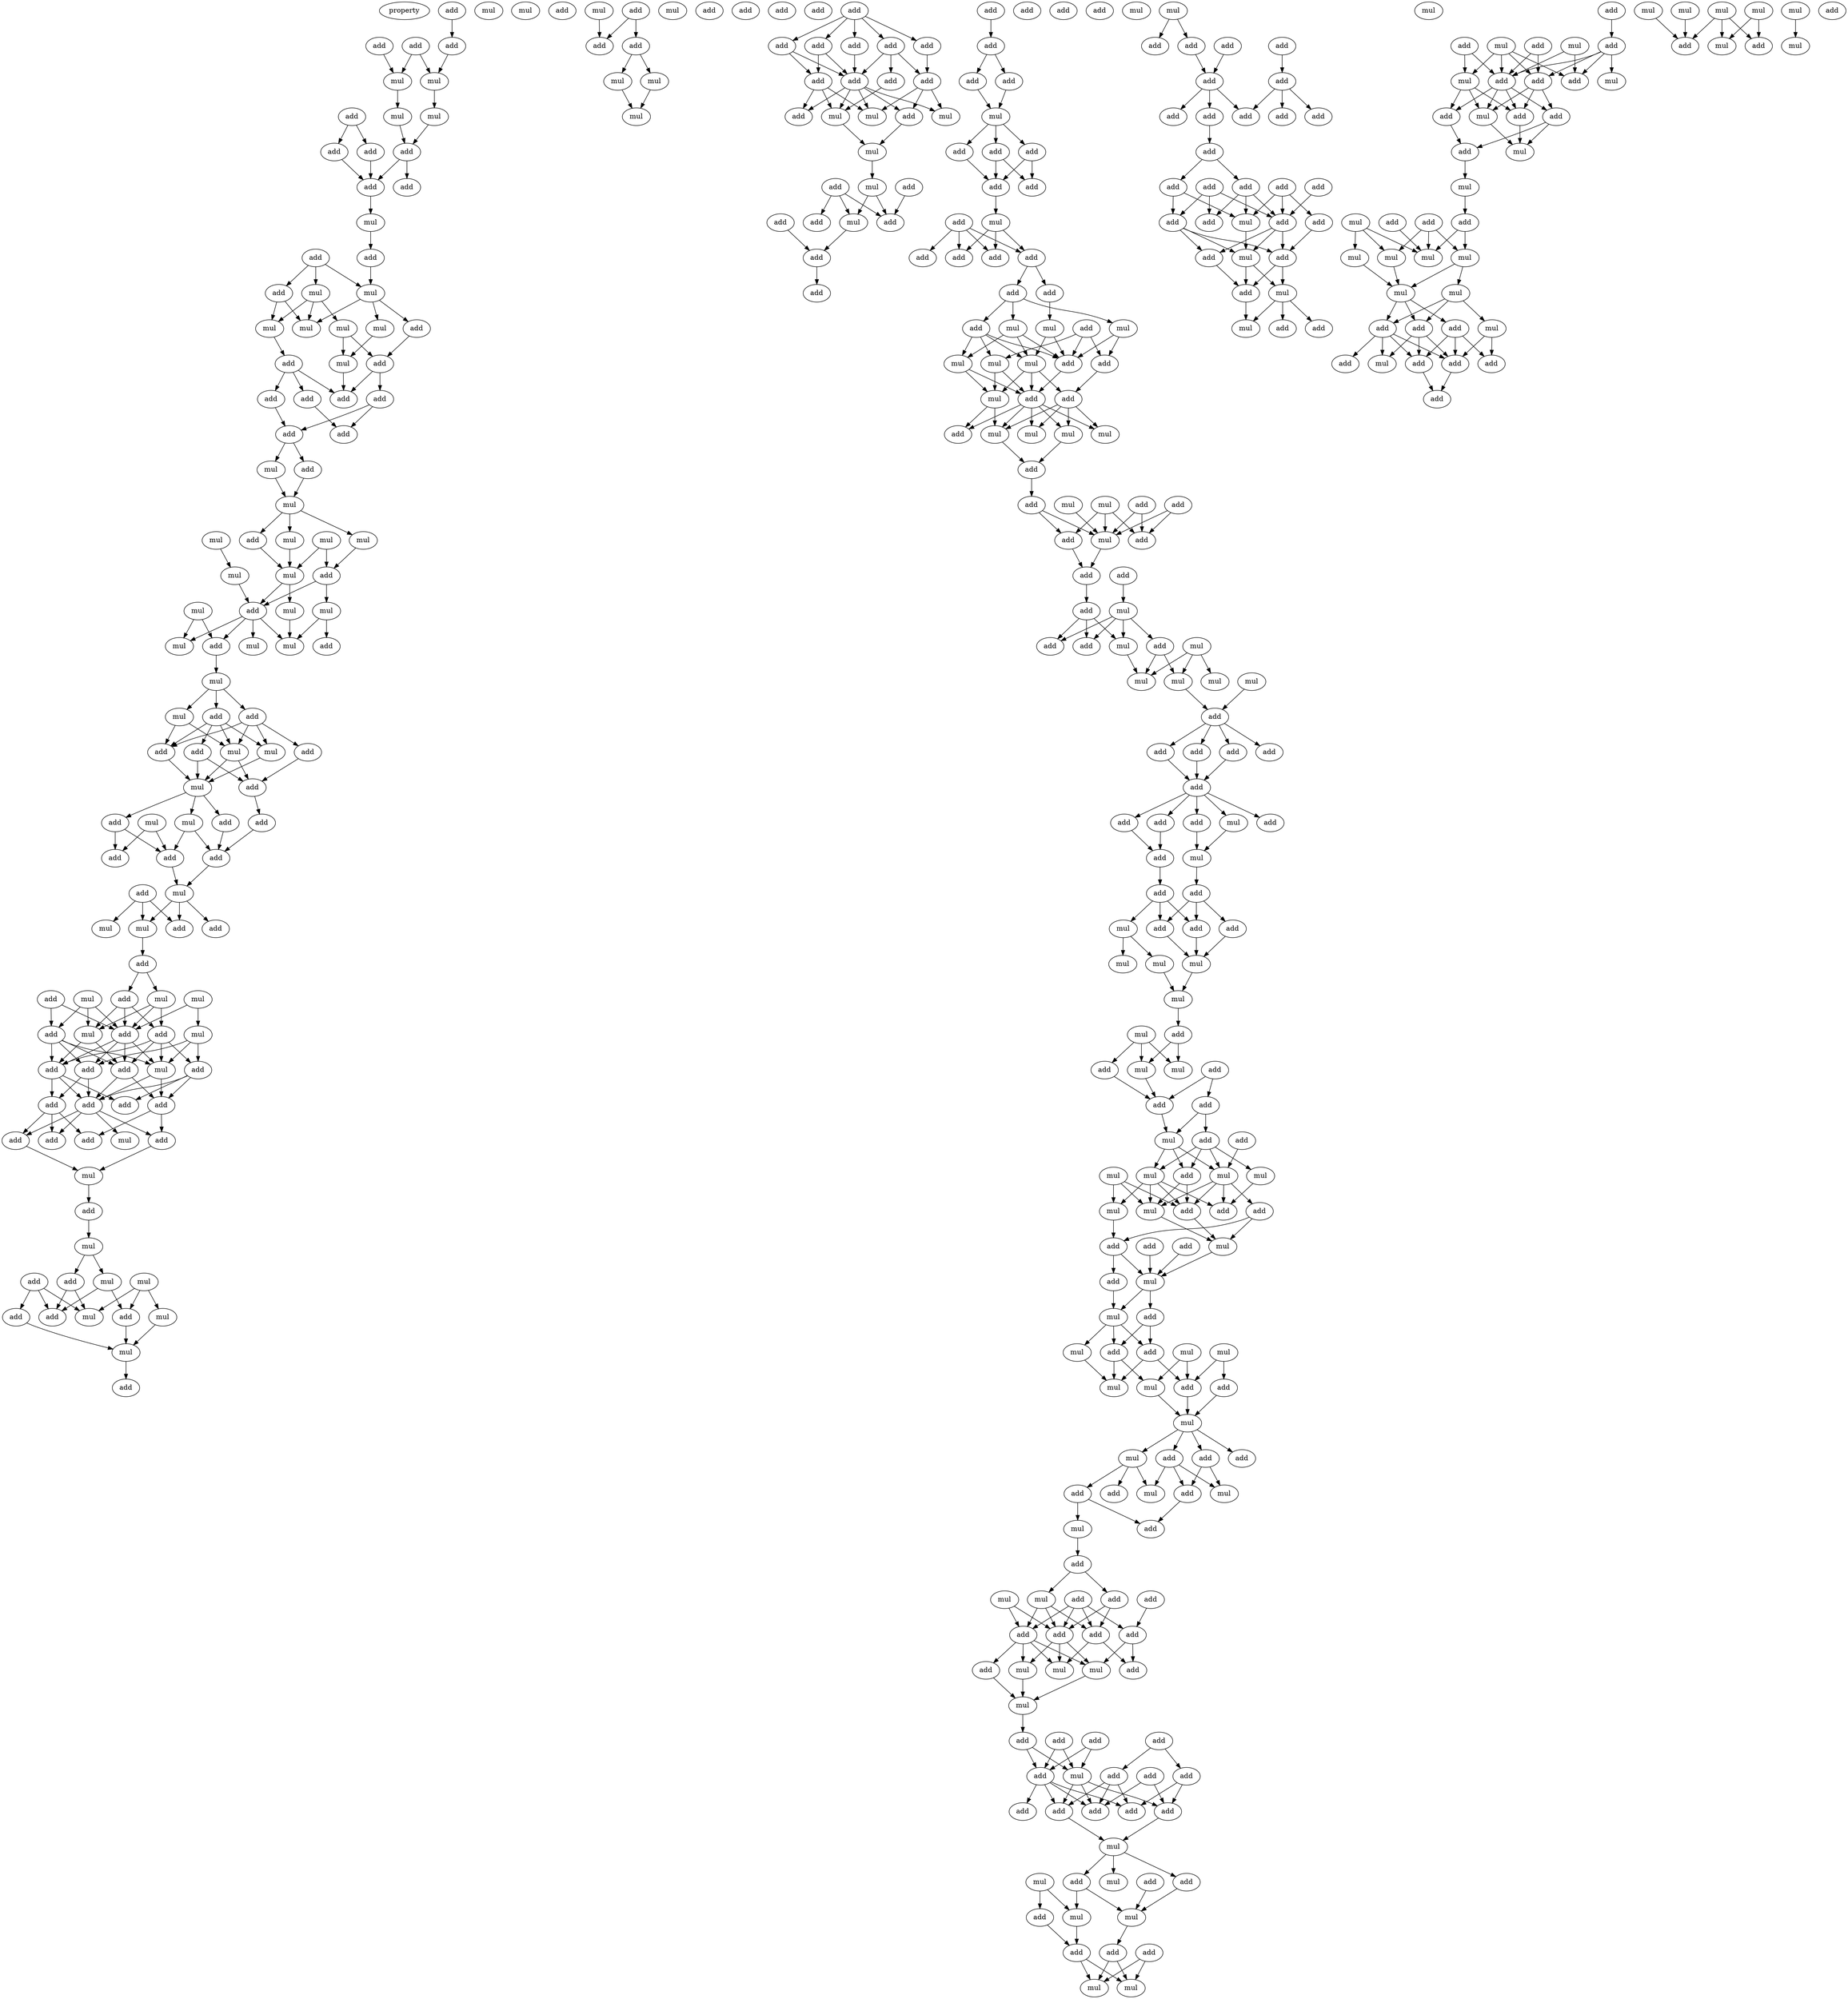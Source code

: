 digraph {
    node [fontcolor=black]
    property [mul=2,lf=1.3]
    0 [ label = add ];
    1 [ label = add ];
    2 [ label = add ];
    3 [ label = add ];
    4 [ label = mul ];
    5 [ label = mul ];
    6 [ label = mul ];
    7 [ label = mul ];
    8 [ label = add ];
    9 [ label = add ];
    10 [ label = add ];
    11 [ label = add ];
    12 [ label = add ];
    13 [ label = add ];
    14 [ label = mul ];
    15 [ label = mul ];
    16 [ label = add ];
    17 [ label = add ];
    18 [ label = mul ];
    19 [ label = mul ];
    20 [ label = add ];
    21 [ label = mul ];
    22 [ label = add ];
    23 [ label = mul ];
    24 [ label = mul ];
    25 [ label = mul ];
    26 [ label = add ];
    27 [ label = add ];
    28 [ label = mul ];
    29 [ label = add ];
    30 [ label = add ];
    31 [ label = add ];
    32 [ label = mul ];
    33 [ label = add ];
    34 [ label = add ];
    35 [ label = add ];
    36 [ label = add ];
    37 [ label = mul ];
    38 [ label = add ];
    39 [ label = mul ];
    40 [ label = mul ];
    41 [ label = mul ];
    42 [ label = add ];
    43 [ label = mul ];
    44 [ label = mul ];
    45 [ label = add ];
    46 [ label = mul ];
    47 [ label = mul ];
    48 [ label = mul ];
    49 [ label = add ];
    50 [ label = mul ];
    51 [ label = mul ];
    52 [ label = add ];
    53 [ label = mul ];
    54 [ label = mul ];
    55 [ label = mul ];
    56 [ label = add ];
    57 [ label = mul ];
    58 [ label = mul ];
    59 [ label = add ];
    60 [ label = add ];
    61 [ label = add ];
    62 [ label = add ];
    63 [ label = mul ];
    64 [ label = mul ];
    65 [ label = add ];
    66 [ label = add ];
    67 [ label = mul ];
    68 [ label = add ];
    69 [ label = mul ];
    70 [ label = mul ];
    71 [ label = add ];
    72 [ label = add ];
    73 [ label = add ];
    74 [ label = add ];
    75 [ label = add ];
    76 [ label = mul ];
    77 [ label = add ];
    78 [ label = mul ];
    79 [ label = add ];
    80 [ label = add ];
    81 [ label = mul ];
    82 [ label = add ];
    83 [ label = add ];
    84 [ label = add ];
    85 [ label = mul ];
    86 [ label = mul ];
    87 [ label = mul ];
    88 [ label = mul ];
    89 [ label = add ];
    90 [ label = add ];
    91 [ label = add ];
    92 [ label = mul ];
    93 [ label = add ];
    94 [ label = add ];
    95 [ label = add ];
    96 [ label = add ];
    97 [ label = mul ];
    98 [ label = add ];
    99 [ label = add ];
    100 [ label = add ];
    101 [ label = add ];
    102 [ label = add ];
    103 [ label = add ];
    104 [ label = mul ];
    105 [ label = add ];
    106 [ label = add ];
    107 [ label = mul ];
    108 [ label = add ];
    109 [ label = mul ];
    110 [ label = add ];
    111 [ label = mul ];
    112 [ label = add ];
    113 [ label = mul ];
    114 [ label = add ];
    115 [ label = mul ];
    116 [ label = add ];
    117 [ label = add ];
    118 [ label = mul ];
    119 [ label = mul ];
    120 [ label = add ];
    121 [ label = mul ];
    122 [ label = add ];
    123 [ label = add ];
    124 [ label = add ];
    125 [ label = mul ];
    126 [ label = mul ];
    127 [ label = mul ];
    128 [ label = mul ];
    129 [ label = add ];
    130 [ label = add ];
    131 [ label = add ];
    132 [ label = add ];
    133 [ label = add ];
    134 [ label = add ];
    135 [ label = add ];
    136 [ label = add ];
    137 [ label = add ];
    138 [ label = add ];
    139 [ label = add ];
    140 [ label = add ];
    141 [ label = add ];
    142 [ label = add ];
    143 [ label = add ];
    144 [ label = add ];
    145 [ label = mul ];
    146 [ label = mul ];
    147 [ label = mul ];
    148 [ label = mul ];
    149 [ label = add ];
    150 [ label = mul ];
    151 [ label = add ];
    152 [ label = add ];
    153 [ label = add ];
    154 [ label = mul ];
    155 [ label = add ];
    156 [ label = add ];
    157 [ label = add ];
    158 [ label = add ];
    159 [ label = add ];
    160 [ label = add ];
    161 [ label = add ];
    162 [ label = add ];
    163 [ label = mul ];
    164 [ label = add ];
    165 [ label = add ];
    166 [ label = add ];
    167 [ label = add ];
    168 [ label = add ];
    169 [ label = add ];
    170 [ label = mul ];
    171 [ label = add ];
    172 [ label = add ];
    173 [ label = add ];
    174 [ label = add ];
    175 [ label = add ];
    176 [ label = add ];
    177 [ label = add ];
    178 [ label = mul ];
    179 [ label = add ];
    180 [ label = mul ];
    181 [ label = add ];
    182 [ label = mul ];
    183 [ label = mul ];
    184 [ label = add ];
    185 [ label = mul ];
    186 [ label = add ];
    187 [ label = mul ];
    188 [ label = mul ];
    189 [ label = add ];
    190 [ label = add ];
    191 [ label = mul ];
    192 [ label = mul ];
    193 [ label = mul ];
    194 [ label = add ];
    195 [ label = mul ];
    196 [ label = add ];
    197 [ label = mul ];
    198 [ label = mul ];
    199 [ label = add ];
    200 [ label = add ];
    201 [ label = add ];
    202 [ label = add ];
    203 [ label = add ];
    204 [ label = mul ];
    205 [ label = add ];
    206 [ label = add ];
    207 [ label = add ];
    208 [ label = mul ];
    209 [ label = add ];
    210 [ label = add ];
    211 [ label = mul ];
    212 [ label = mul ];
    213 [ label = add ];
    214 [ label = mul ];
    215 [ label = mul ];
    216 [ label = mul ];
    217 [ label = mul ];
    218 [ label = add ];
    219 [ label = add ];
    220 [ label = add ];
    221 [ label = add ];
    222 [ label = add ];
    223 [ label = add ];
    224 [ label = add ];
    225 [ label = add ];
    226 [ label = add ];
    227 [ label = mul ];
    228 [ label = add ];
    229 [ label = add ];
    230 [ label = mul ];
    231 [ label = add ];
    232 [ label = add ];
    233 [ label = add ];
    234 [ label = mul ];
    235 [ label = add ];
    236 [ label = add ];
    237 [ label = mul ];
    238 [ label = mul ];
    239 [ label = mul ];
    240 [ label = mul ];
    241 [ label = mul ];
    242 [ label = add ];
    243 [ label = add ];
    244 [ label = mul ];
    245 [ label = mul ];
    246 [ label = add ];
    247 [ label = add ];
    248 [ label = add ];
    249 [ label = add ];
    250 [ label = mul ];
    251 [ label = add ];
    252 [ label = add ];
    253 [ label = mul ];
    254 [ label = mul ];
    255 [ label = mul ];
    256 [ label = mul ];
    257 [ label = add ];
    258 [ label = mul ];
    259 [ label = add ];
    260 [ label = add ];
    261 [ label = mul ];
    262 [ label = mul ];
    263 [ label = add ];
    264 [ label = add ];
    265 [ label = add ];
    266 [ label = mul ];
    267 [ label = add ];
    268 [ label = add ];
    269 [ label = mul ];
    270 [ label = mul ];
    271 [ label = add ];
    272 [ label = add ];
    273 [ label = mul ];
    274 [ label = mul ];
    275 [ label = mul ];
    276 [ label = mul ];
    277 [ label = add ];
    278 [ label = add ];
    279 [ label = mul ];
    280 [ label = add ];
    281 [ label = mul ];
    282 [ label = add ];
    283 [ label = add ];
    284 [ label = add ];
    285 [ label = mul ];
    286 [ label = add ];
    287 [ label = mul ];
    288 [ label = add ];
    289 [ label = add ];
    290 [ label = mul ];
    291 [ label = add ];
    292 [ label = mul ];
    293 [ label = add ];
    294 [ label = add ];
    295 [ label = mul ];
    296 [ label = add ];
    297 [ label = add ];
    298 [ label = add ];
    299 [ label = add ];
    300 [ label = add ];
    301 [ label = add ];
    302 [ label = mul ];
    303 [ label = mul ];
    304 [ label = mul ];
    305 [ label = add ];
    306 [ label = mul ];
    307 [ label = add ];
    308 [ label = add ];
    309 [ label = add ];
    310 [ label = add ];
    311 [ label = add ];
    312 [ label = mul ];
    313 [ label = add ];
    314 [ label = add ];
    315 [ label = add ];
    316 [ label = add ];
    317 [ label = add ];
    318 [ label = add ];
    319 [ label = add ];
    320 [ label = add ];
    321 [ label = add ];
    322 [ label = mul ];
    323 [ label = add ];
    324 [ label = add ];
    325 [ label = mul ];
    326 [ label = mul ];
    327 [ label = add ];
    328 [ label = mul ];
    329 [ label = mul ];
    330 [ label = add ];
    331 [ label = add ];
    332 [ label = add ];
    333 [ label = add ];
    334 [ label = mul ];
    335 [ label = mul ];
    336 [ label = mul ];
    337 [ label = mul ];
    338 [ label = add ];
    339 [ label = add ];
    340 [ label = add ];
    341 [ label = add ];
    342 [ label = add ];
    343 [ label = add ];
    344 [ label = add ];
    345 [ label = add ];
    346 [ label = add ];
    347 [ label = add ];
    348 [ label = add ];
    349 [ label = add ];
    350 [ label = add ];
    351 [ label = add ];
    352 [ label = add ];
    353 [ label = add ];
    354 [ label = add ];
    355 [ label = add ];
    356 [ label = add ];
    357 [ label = mul ];
    358 [ label = add ];
    359 [ label = add ];
    360 [ label = add ];
    361 [ label = mul ];
    362 [ label = add ];
    363 [ label = add ];
    364 [ label = mul ];
    365 [ label = mul ];
    366 [ label = mul ];
    367 [ label = add ];
    368 [ label = add ];
    369 [ label = add ];
    370 [ label = add ];
    371 [ label = mul ];
    372 [ label = add ];
    373 [ label = add ];
    374 [ label = mul ];
    375 [ label = add ];
    376 [ label = add ];
    377 [ label = mul ];
    378 [ label = mul ];
    379 [ label = add ];
    380 [ label = mul ];
    381 [ label = add ];
    382 [ label = add ];
    383 [ label = add ];
    384 [ label = add ];
    385 [ label = mul ];
    386 [ label = mul ];
    387 [ label = mul ];
    388 [ label = add ];
    389 [ label = add ];
    390 [ label = add ];
    391 [ label = mul ];
    392 [ label = mul ];
    393 [ label = mul ];
    394 [ label = mul ];
    395 [ label = mul ];
    396 [ label = mul ];
    397 [ label = add ];
    398 [ label = mul ];
    399 [ label = add ];
    400 [ label = add ];
    401 [ label = add ];
    402 [ label = add ];
    403 [ label = add ];
    404 [ label = mul ];
    405 [ label = add ];
    406 [ label = add ];
    407 [ label = mul ];
    408 [ label = mul ];
    409 [ label = mul ];
    410 [ label = mul ];
    411 [ label = add ];
    412 [ label = add ];
    413 [ label = mul ];
    414 [ label = mul ];
    415 [ label = mul ];
    416 [ label = add ];
    0 -> 3 [ name = 0 ];
    1 -> 5 [ name = 1 ];
    2 -> 4 [ name = 2 ];
    2 -> 5 [ name = 3 ];
    3 -> 4 [ name = 4 ];
    4 -> 6 [ name = 5 ];
    5 -> 7 [ name = 6 ];
    6 -> 10 [ name = 7 ];
    7 -> 10 [ name = 8 ];
    8 -> 9 [ name = 9 ];
    8 -> 11 [ name = 10 ];
    9 -> 12 [ name = 11 ];
    10 -> 12 [ name = 12 ];
    10 -> 13 [ name = 13 ];
    11 -> 12 [ name = 14 ];
    12 -> 14 [ name = 15 ];
    14 -> 16 [ name = 16 ];
    16 -> 18 [ name = 17 ];
    17 -> 18 [ name = 18 ];
    17 -> 19 [ name = 19 ];
    17 -> 20 [ name = 20 ];
    18 -> 21 [ name = 21 ];
    18 -> 22 [ name = 22 ];
    18 -> 23 [ name = 23 ];
    19 -> 23 [ name = 24 ];
    19 -> 24 [ name = 25 ];
    19 -> 25 [ name = 26 ];
    20 -> 23 [ name = 27 ];
    20 -> 25 [ name = 28 ];
    21 -> 28 [ name = 29 ];
    22 -> 27 [ name = 30 ];
    24 -> 27 [ name = 31 ];
    24 -> 28 [ name = 32 ];
    25 -> 26 [ name = 33 ];
    26 -> 29 [ name = 34 ];
    26 -> 31 [ name = 35 ];
    26 -> 33 [ name = 36 ];
    27 -> 30 [ name = 37 ];
    27 -> 33 [ name = 38 ];
    28 -> 33 [ name = 39 ];
    29 -> 35 [ name = 40 ];
    30 -> 34 [ name = 41 ];
    30 -> 35 [ name = 42 ];
    31 -> 34 [ name = 43 ];
    35 -> 37 [ name = 44 ];
    35 -> 38 [ name = 45 ];
    37 -> 39 [ name = 46 ];
    38 -> 39 [ name = 47 ];
    39 -> 42 [ name = 48 ];
    39 -> 43 [ name = 49 ];
    39 -> 44 [ name = 50 ];
    40 -> 47 [ name = 51 ];
    41 -> 45 [ name = 52 ];
    41 -> 46 [ name = 53 ];
    42 -> 46 [ name = 54 ];
    43 -> 46 [ name = 55 ];
    44 -> 45 [ name = 56 ];
    45 -> 48 [ name = 57 ];
    45 -> 49 [ name = 58 ];
    46 -> 49 [ name = 59 ];
    46 -> 51 [ name = 60 ];
    47 -> 49 [ name = 61 ];
    48 -> 54 [ name = 62 ];
    48 -> 56 [ name = 63 ];
    49 -> 52 [ name = 64 ];
    49 -> 53 [ name = 65 ];
    49 -> 54 [ name = 66 ];
    49 -> 55 [ name = 67 ];
    50 -> 52 [ name = 68 ];
    50 -> 55 [ name = 69 ];
    51 -> 54 [ name = 70 ];
    52 -> 57 [ name = 71 ];
    57 -> 58 [ name = 72 ];
    57 -> 59 [ name = 73 ];
    57 -> 60 [ name = 74 ];
    58 -> 61 [ name = 75 ];
    58 -> 64 [ name = 76 ];
    59 -> 61 [ name = 77 ];
    59 -> 63 [ name = 78 ];
    59 -> 64 [ name = 79 ];
    59 -> 65 [ name = 80 ];
    60 -> 61 [ name = 81 ];
    60 -> 62 [ name = 82 ];
    60 -> 63 [ name = 83 ];
    60 -> 64 [ name = 84 ];
    61 -> 67 [ name = 85 ];
    62 -> 66 [ name = 86 ];
    63 -> 67 [ name = 87 ];
    64 -> 66 [ name = 88 ];
    64 -> 67 [ name = 89 ];
    65 -> 66 [ name = 90 ];
    65 -> 67 [ name = 91 ];
    66 -> 68 [ name = 92 ];
    67 -> 69 [ name = 93 ];
    67 -> 71 [ name = 94 ];
    67 -> 72 [ name = 95 ];
    68 -> 75 [ name = 96 ];
    69 -> 74 [ name = 97 ];
    69 -> 75 [ name = 98 ];
    70 -> 73 [ name = 99 ];
    70 -> 74 [ name = 100 ];
    71 -> 73 [ name = 101 ];
    71 -> 74 [ name = 102 ];
    72 -> 75 [ name = 103 ];
    74 -> 76 [ name = 104 ];
    75 -> 76 [ name = 105 ];
    76 -> 78 [ name = 106 ];
    76 -> 79 [ name = 107 ];
    76 -> 80 [ name = 108 ];
    77 -> 78 [ name = 109 ];
    77 -> 79 [ name = 110 ];
    77 -> 81 [ name = 111 ];
    78 -> 82 [ name = 112 ];
    82 -> 83 [ name = 113 ];
    82 -> 87 [ name = 114 ];
    83 -> 89 [ name = 115 ];
    83 -> 91 [ name = 116 ];
    83 -> 92 [ name = 117 ];
    84 -> 89 [ name = 118 ];
    84 -> 90 [ name = 119 ];
    85 -> 89 [ name = 120 ];
    85 -> 90 [ name = 121 ];
    85 -> 92 [ name = 122 ];
    86 -> 88 [ name = 123 ];
    86 -> 89 [ name = 124 ];
    87 -> 89 [ name = 125 ];
    87 -> 91 [ name = 126 ];
    87 -> 92 [ name = 127 ];
    88 -> 93 [ name = 128 ];
    88 -> 95 [ name = 129 ];
    88 -> 97 [ name = 130 ];
    89 -> 94 [ name = 131 ];
    89 -> 95 [ name = 132 ];
    89 -> 96 [ name = 133 ];
    89 -> 97 [ name = 134 ];
    90 -> 94 [ name = 135 ];
    90 -> 95 [ name = 136 ];
    90 -> 96 [ name = 137 ];
    90 -> 97 [ name = 138 ];
    91 -> 93 [ name = 139 ];
    91 -> 94 [ name = 140 ];
    91 -> 96 [ name = 141 ];
    91 -> 97 [ name = 142 ];
    92 -> 94 [ name = 143 ];
    92 -> 96 [ name = 144 ];
    93 -> 98 [ name = 145 ];
    93 -> 100 [ name = 146 ];
    93 -> 101 [ name = 147 ];
    94 -> 98 [ name = 148 ];
    94 -> 99 [ name = 149 ];
    94 -> 100 [ name = 150 ];
    95 -> 98 [ name = 151 ];
    95 -> 99 [ name = 152 ];
    96 -> 98 [ name = 153 ];
    96 -> 101 [ name = 154 ];
    97 -> 98 [ name = 155 ];
    97 -> 101 [ name = 156 ];
    98 -> 102 [ name = 157 ];
    98 -> 103 [ name = 158 ];
    98 -> 104 [ name = 159 ];
    98 -> 105 [ name = 160 ];
    99 -> 102 [ name = 161 ];
    99 -> 103 [ name = 162 ];
    99 -> 106 [ name = 163 ];
    101 -> 105 [ name = 164 ];
    101 -> 106 [ name = 165 ];
    102 -> 107 [ name = 166 ];
    105 -> 107 [ name = 167 ];
    107 -> 108 [ name = 168 ];
    108 -> 109 [ name = 169 ];
    109 -> 110 [ name = 170 ];
    109 -> 111 [ name = 171 ];
    110 -> 117 [ name = 172 ];
    110 -> 118 [ name = 173 ];
    111 -> 116 [ name = 174 ];
    111 -> 117 [ name = 175 ];
    112 -> 114 [ name = 176 ];
    112 -> 117 [ name = 177 ];
    112 -> 118 [ name = 178 ];
    113 -> 115 [ name = 179 ];
    113 -> 116 [ name = 180 ];
    113 -> 118 [ name = 181 ];
    114 -> 119 [ name = 182 ];
    115 -> 119 [ name = 183 ];
    116 -> 119 [ name = 184 ];
    119 -> 120 [ name = 185 ];
    121 -> 123 [ name = 186 ];
    122 -> 123 [ name = 187 ];
    122 -> 124 [ name = 188 ];
    124 -> 125 [ name = 189 ];
    124 -> 127 [ name = 190 ];
    125 -> 128 [ name = 191 ];
    127 -> 128 [ name = 192 ];
    133 -> 134 [ name = 193 ];
    133 -> 135 [ name = 194 ];
    133 -> 136 [ name = 195 ];
    133 -> 137 [ name = 196 ];
    133 -> 138 [ name = 197 ];
    134 -> 140 [ name = 198 ];
    134 -> 142 [ name = 199 ];
    135 -> 140 [ name = 200 ];
    136 -> 141 [ name = 201 ];
    137 -> 140 [ name = 202 ];
    137 -> 142 [ name = 203 ];
    138 -> 139 [ name = 204 ];
    138 -> 140 [ name = 205 ];
    138 -> 141 [ name = 206 ];
    139 -> 145 [ name = 207 ];
    140 -> 143 [ name = 208 ];
    140 -> 144 [ name = 209 ];
    140 -> 145 [ name = 210 ];
    140 -> 146 [ name = 211 ];
    140 -> 147 [ name = 212 ];
    141 -> 143 [ name = 213 ];
    141 -> 146 [ name = 214 ];
    141 -> 147 [ name = 215 ];
    142 -> 144 [ name = 216 ];
    142 -> 145 [ name = 217 ];
    142 -> 146 [ name = 218 ];
    143 -> 148 [ name = 219 ];
    145 -> 148 [ name = 220 ];
    148 -> 150 [ name = 221 ];
    149 -> 154 [ name = 222 ];
    149 -> 155 [ name = 223 ];
    149 -> 156 [ name = 224 ];
    150 -> 154 [ name = 225 ];
    150 -> 155 [ name = 226 ];
    151 -> 155 [ name = 227 ];
    152 -> 158 [ name = 228 ];
    153 -> 157 [ name = 229 ];
    154 -> 158 [ name = 230 ];
    157 -> 159 [ name = 231 ];
    157 -> 161 [ name = 232 ];
    158 -> 160 [ name = 233 ];
    159 -> 163 [ name = 234 ];
    161 -> 163 [ name = 235 ];
    163 -> 164 [ name = 236 ];
    163 -> 165 [ name = 237 ];
    163 -> 166 [ name = 238 ];
    164 -> 168 [ name = 239 ];
    165 -> 167 [ name = 240 ];
    165 -> 168 [ name = 241 ];
    166 -> 167 [ name = 242 ];
    166 -> 168 [ name = 243 ];
    168 -> 170 [ name = 244 ];
    170 -> 172 [ name = 245 ];
    170 -> 174 [ name = 246 ];
    170 -> 175 [ name = 247 ];
    171 -> 172 [ name = 248 ];
    171 -> 173 [ name = 249 ];
    171 -> 174 [ name = 250 ];
    171 -> 175 [ name = 251 ];
    172 -> 176 [ name = 252 ];
    172 -> 177 [ name = 253 ];
    176 -> 178 [ name = 254 ];
    177 -> 179 [ name = 255 ];
    177 -> 180 [ name = 256 ];
    177 -> 182 [ name = 257 ];
    178 -> 184 [ name = 258 ];
    178 -> 185 [ name = 259 ];
    179 -> 183 [ name = 260 ];
    179 -> 184 [ name = 261 ];
    179 -> 185 [ name = 262 ];
    179 -> 187 [ name = 263 ];
    180 -> 183 [ name = 264 ];
    180 -> 184 [ name = 265 ];
    180 -> 185 [ name = 266 ];
    181 -> 184 [ name = 267 ];
    181 -> 186 [ name = 268 ];
    181 -> 187 [ name = 269 ];
    182 -> 184 [ name = 270 ];
    182 -> 186 [ name = 271 ];
    183 -> 188 [ name = 272 ];
    183 -> 190 [ name = 273 ];
    184 -> 190 [ name = 274 ];
    185 -> 188 [ name = 275 ];
    185 -> 189 [ name = 276 ];
    185 -> 190 [ name = 277 ];
    186 -> 189 [ name = 278 ];
    187 -> 188 [ name = 279 ];
    187 -> 190 [ name = 280 ];
    188 -> 191 [ name = 281 ];
    188 -> 194 [ name = 282 ];
    189 -> 191 [ name = 283 ];
    189 -> 192 [ name = 284 ];
    189 -> 193 [ name = 285 ];
    189 -> 195 [ name = 286 ];
    190 -> 191 [ name = 287 ];
    190 -> 192 [ name = 288 ];
    190 -> 193 [ name = 289 ];
    190 -> 194 [ name = 290 ];
    190 -> 195 [ name = 291 ];
    191 -> 196 [ name = 292 ];
    193 -> 196 [ name = 293 ];
    196 -> 201 [ name = 294 ];
    197 -> 204 [ name = 295 ];
    198 -> 202 [ name = 296 ];
    198 -> 203 [ name = 297 ];
    198 -> 204 [ name = 298 ];
    199 -> 202 [ name = 299 ];
    199 -> 204 [ name = 300 ];
    200 -> 202 [ name = 301 ];
    200 -> 204 [ name = 302 ];
    201 -> 203 [ name = 303 ];
    201 -> 204 [ name = 304 ];
    203 -> 205 [ name = 305 ];
    204 -> 205 [ name = 306 ];
    205 -> 207 [ name = 307 ];
    206 -> 208 [ name = 308 ];
    207 -> 209 [ name = 309 ];
    207 -> 210 [ name = 310 ];
    207 -> 211 [ name = 311 ];
    208 -> 209 [ name = 312 ];
    208 -> 210 [ name = 313 ];
    208 -> 211 [ name = 314 ];
    208 -> 213 [ name = 315 ];
    211 -> 216 [ name = 316 ];
    212 -> 214 [ name = 317 ];
    212 -> 215 [ name = 318 ];
    212 -> 216 [ name = 319 ];
    213 -> 215 [ name = 320 ];
    213 -> 216 [ name = 321 ];
    215 -> 218 [ name = 322 ];
    217 -> 218 [ name = 323 ];
    218 -> 219 [ name = 324 ];
    218 -> 220 [ name = 325 ];
    218 -> 221 [ name = 326 ];
    218 -> 222 [ name = 327 ];
    219 -> 223 [ name = 328 ];
    220 -> 223 [ name = 329 ];
    221 -> 223 [ name = 330 ];
    223 -> 224 [ name = 331 ];
    223 -> 225 [ name = 332 ];
    223 -> 226 [ name = 333 ];
    223 -> 227 [ name = 334 ];
    223 -> 228 [ name = 335 ];
    224 -> 229 [ name = 336 ];
    226 -> 229 [ name = 337 ];
    227 -> 230 [ name = 338 ];
    228 -> 230 [ name = 339 ];
    229 -> 231 [ name = 340 ];
    230 -> 232 [ name = 341 ];
    231 -> 233 [ name = 342 ];
    231 -> 234 [ name = 343 ];
    231 -> 235 [ name = 344 ];
    232 -> 233 [ name = 345 ];
    232 -> 235 [ name = 346 ];
    232 -> 236 [ name = 347 ];
    233 -> 237 [ name = 348 ];
    234 -> 238 [ name = 349 ];
    234 -> 239 [ name = 350 ];
    235 -> 237 [ name = 351 ];
    236 -> 237 [ name = 352 ];
    237 -> 240 [ name = 353 ];
    239 -> 240 [ name = 354 ];
    240 -> 242 [ name = 355 ];
    241 -> 244 [ name = 356 ];
    241 -> 245 [ name = 357 ];
    241 -> 246 [ name = 358 ];
    242 -> 244 [ name = 359 ];
    242 -> 245 [ name = 360 ];
    243 -> 247 [ name = 361 ];
    243 -> 248 [ name = 362 ];
    244 -> 248 [ name = 363 ];
    246 -> 248 [ name = 364 ];
    247 -> 250 [ name = 365 ];
    247 -> 251 [ name = 366 ];
    248 -> 250 [ name = 367 ];
    249 -> 254 [ name = 368 ];
    250 -> 252 [ name = 369 ];
    250 -> 254 [ name = 370 ];
    250 -> 255 [ name = 371 ];
    251 -> 252 [ name = 372 ];
    251 -> 253 [ name = 373 ];
    251 -> 254 [ name = 374 ];
    251 -> 255 [ name = 375 ];
    252 -> 258 [ name = 376 ];
    252 -> 260 [ name = 377 ];
    253 -> 259 [ name = 378 ];
    254 -> 257 [ name = 379 ];
    254 -> 258 [ name = 380 ];
    254 -> 259 [ name = 381 ];
    254 -> 260 [ name = 382 ];
    255 -> 258 [ name = 383 ];
    255 -> 259 [ name = 384 ];
    255 -> 260 [ name = 385 ];
    255 -> 261 [ name = 386 ];
    256 -> 258 [ name = 387 ];
    256 -> 260 [ name = 388 ];
    256 -> 261 [ name = 389 ];
    257 -> 262 [ name = 390 ];
    257 -> 263 [ name = 391 ];
    258 -> 262 [ name = 392 ];
    260 -> 262 [ name = 393 ];
    261 -> 263 [ name = 394 ];
    262 -> 266 [ name = 395 ];
    263 -> 266 [ name = 396 ];
    263 -> 267 [ name = 397 ];
    264 -> 266 [ name = 398 ];
    265 -> 266 [ name = 399 ];
    266 -> 268 [ name = 400 ];
    266 -> 269 [ name = 401 ];
    267 -> 269 [ name = 402 ];
    268 -> 271 [ name = 403 ];
    268 -> 272 [ name = 404 ];
    269 -> 271 [ name = 405 ];
    269 -> 272 [ name = 406 ];
    269 -> 273 [ name = 407 ];
    270 -> 277 [ name = 408 ];
    270 -> 278 [ name = 409 ];
    271 -> 275 [ name = 410 ];
    271 -> 277 [ name = 411 ];
    272 -> 275 [ name = 412 ];
    272 -> 276 [ name = 413 ];
    273 -> 275 [ name = 414 ];
    274 -> 276 [ name = 415 ];
    274 -> 277 [ name = 416 ];
    276 -> 279 [ name = 417 ];
    277 -> 279 [ name = 418 ];
    278 -> 279 [ name = 419 ];
    279 -> 280 [ name = 420 ];
    279 -> 281 [ name = 421 ];
    279 -> 282 [ name = 422 ];
    279 -> 283 [ name = 423 ];
    280 -> 286 [ name = 424 ];
    280 -> 287 [ name = 425 ];
    281 -> 284 [ name = 426 ];
    281 -> 285 [ name = 427 ];
    281 -> 288 [ name = 428 ];
    283 -> 285 [ name = 429 ];
    283 -> 286 [ name = 430 ];
    283 -> 287 [ name = 431 ];
    286 -> 289 [ name = 432 ];
    288 -> 289 [ name = 433 ];
    288 -> 290 [ name = 434 ];
    290 -> 291 [ name = 435 ];
    291 -> 292 [ name = 436 ];
    291 -> 294 [ name = 437 ];
    292 -> 297 [ name = 438 ];
    292 -> 298 [ name = 439 ];
    292 -> 300 [ name = 440 ];
    293 -> 299 [ name = 441 ];
    294 -> 298 [ name = 442 ];
    294 -> 300 [ name = 443 ];
    295 -> 297 [ name = 444 ];
    295 -> 298 [ name = 445 ];
    296 -> 297 [ name = 446 ];
    296 -> 298 [ name = 447 ];
    296 -> 299 [ name = 448 ];
    296 -> 300 [ name = 449 ];
    297 -> 302 [ name = 450 ];
    297 -> 303 [ name = 451 ];
    297 -> 304 [ name = 452 ];
    297 -> 305 [ name = 453 ];
    298 -> 302 [ name = 454 ];
    298 -> 303 [ name = 455 ];
    298 -> 304 [ name = 456 ];
    299 -> 301 [ name = 457 ];
    299 -> 303 [ name = 458 ];
    300 -> 301 [ name = 459 ];
    300 -> 304 [ name = 460 ];
    302 -> 306 [ name = 461 ];
    303 -> 306 [ name = 462 ];
    305 -> 306 [ name = 463 ];
    306 -> 309 [ name = 464 ];
    307 -> 312 [ name = 465 ];
    307 -> 315 [ name = 466 ];
    308 -> 312 [ name = 467 ];
    308 -> 315 [ name = 468 ];
    309 -> 312 [ name = 469 ];
    309 -> 315 [ name = 470 ];
    311 -> 313 [ name = 471 ];
    311 -> 314 [ name = 472 ];
    312 -> 318 [ name = 473 ];
    312 -> 319 [ name = 474 ];
    312 -> 321 [ name = 475 ];
    313 -> 319 [ name = 476 ];
    313 -> 320 [ name = 477 ];
    314 -> 318 [ name = 478 ];
    314 -> 320 [ name = 479 ];
    314 -> 321 [ name = 480 ];
    315 -> 317 [ name = 481 ];
    315 -> 318 [ name = 482 ];
    315 -> 320 [ name = 483 ];
    315 -> 321 [ name = 484 ];
    316 -> 319 [ name = 485 ];
    316 -> 321 [ name = 486 ];
    318 -> 322 [ name = 487 ];
    319 -> 322 [ name = 488 ];
    322 -> 323 [ name = 489 ];
    322 -> 326 [ name = 490 ];
    322 -> 327 [ name = 491 ];
    323 -> 329 [ name = 492 ];
    324 -> 329 [ name = 493 ];
    325 -> 328 [ name = 494 ];
    325 -> 330 [ name = 495 ];
    327 -> 328 [ name = 496 ];
    327 -> 329 [ name = 497 ];
    328 -> 331 [ name = 498 ];
    329 -> 333 [ name = 499 ];
    330 -> 331 [ name = 500 ];
    331 -> 334 [ name = 501 ];
    331 -> 336 [ name = 502 ];
    332 -> 334 [ name = 503 ];
    332 -> 336 [ name = 504 ];
    333 -> 334 [ name = 505 ];
    333 -> 336 [ name = 506 ];
    337 -> 339 [ name = 507 ];
    337 -> 341 [ name = 508 ];
    338 -> 343 [ name = 509 ];
    340 -> 342 [ name = 510 ];
    341 -> 343 [ name = 511 ];
    342 -> 344 [ name = 512 ];
    342 -> 347 [ name = 513 ];
    342 -> 348 [ name = 514 ];
    343 -> 345 [ name = 515 ];
    343 -> 346 [ name = 516 ];
    343 -> 347 [ name = 517 ];
    345 -> 349 [ name = 518 ];
    349 -> 351 [ name = 519 ];
    349 -> 352 [ name = 520 ];
    350 -> 359 [ name = 521 ];
    351 -> 355 [ name = 522 ];
    351 -> 357 [ name = 523 ];
    352 -> 356 [ name = 524 ];
    352 -> 357 [ name = 525 ];
    352 -> 359 [ name = 526 ];
    353 -> 357 [ name = 527 ];
    353 -> 358 [ name = 528 ];
    353 -> 359 [ name = 529 ];
    354 -> 355 [ name = 530 ];
    354 -> 356 [ name = 531 ];
    354 -> 359 [ name = 532 ];
    355 -> 360 [ name = 533 ];
    355 -> 361 [ name = 534 ];
    355 -> 362 [ name = 535 ];
    357 -> 361 [ name = 536 ];
    358 -> 362 [ name = 537 ];
    359 -> 360 [ name = 538 ];
    359 -> 361 [ name = 539 ];
    359 -> 362 [ name = 540 ];
    360 -> 363 [ name = 541 ];
    361 -> 363 [ name = 542 ];
    361 -> 364 [ name = 543 ];
    362 -> 363 [ name = 544 ];
    362 -> 364 [ name = 545 ];
    363 -> 365 [ name = 546 ];
    364 -> 365 [ name = 547 ];
    364 -> 367 [ name = 548 ];
    364 -> 368 [ name = 549 ];
    369 -> 370 [ name = 550 ];
    370 -> 375 [ name = 551 ];
    370 -> 376 [ name = 552 ];
    370 -> 378 [ name = 553 ];
    370 -> 379 [ name = 554 ];
    371 -> 376 [ name = 555 ];
    371 -> 379 [ name = 556 ];
    372 -> 375 [ name = 557 ];
    372 -> 379 [ name = 558 ];
    373 -> 377 [ name = 559 ];
    373 -> 379 [ name = 560 ];
    374 -> 375 [ name = 561 ];
    374 -> 376 [ name = 562 ];
    374 -> 377 [ name = 563 ];
    374 -> 379 [ name = 564 ];
    375 -> 380 [ name = 565 ];
    375 -> 381 [ name = 566 ];
    375 -> 383 [ name = 567 ];
    377 -> 380 [ name = 568 ];
    377 -> 381 [ name = 569 ];
    377 -> 382 [ name = 570 ];
    379 -> 380 [ name = 571 ];
    379 -> 381 [ name = 572 ];
    379 -> 382 [ name = 573 ];
    379 -> 383 [ name = 574 ];
    380 -> 385 [ name = 575 ];
    381 -> 385 [ name = 576 ];
    382 -> 384 [ name = 577 ];
    383 -> 384 [ name = 578 ];
    383 -> 385 [ name = 579 ];
    384 -> 386 [ name = 580 ];
    386 -> 390 [ name = 581 ];
    387 -> 391 [ name = 582 ];
    387 -> 393 [ name = 583 ];
    387 -> 394 [ name = 584 ];
    388 -> 393 [ name = 585 ];
    389 -> 391 [ name = 586 ];
    389 -> 392 [ name = 587 ];
    389 -> 393 [ name = 588 ];
    390 -> 392 [ name = 589 ];
    390 -> 393 [ name = 590 ];
    391 -> 395 [ name = 591 ];
    392 -> 395 [ name = 592 ];
    392 -> 396 [ name = 593 ];
    394 -> 395 [ name = 594 ];
    395 -> 397 [ name = 595 ];
    395 -> 399 [ name = 596 ];
    395 -> 400 [ name = 597 ];
    396 -> 397 [ name = 598 ];
    396 -> 398 [ name = 599 ];
    396 -> 400 [ name = 600 ];
    397 -> 402 [ name = 601 ];
    397 -> 403 [ name = 602 ];
    397 -> 404 [ name = 603 ];
    398 -> 401 [ name = 604 ];
    398 -> 403 [ name = 605 ];
    399 -> 401 [ name = 606 ];
    399 -> 402 [ name = 607 ];
    399 -> 403 [ name = 608 ];
    400 -> 402 [ name = 609 ];
    400 -> 403 [ name = 610 ];
    400 -> 404 [ name = 611 ];
    400 -> 405 [ name = 612 ];
    402 -> 406 [ name = 613 ];
    403 -> 406 [ name = 614 ];
    407 -> 412 [ name = 615 ];
    408 -> 411 [ name = 616 ];
    408 -> 413 [ name = 617 ];
    409 -> 412 [ name = 618 ];
    410 -> 411 [ name = 619 ];
    410 -> 412 [ name = 620 ];
    410 -> 413 [ name = 621 ];
    414 -> 415 [ name = 622 ];
}
